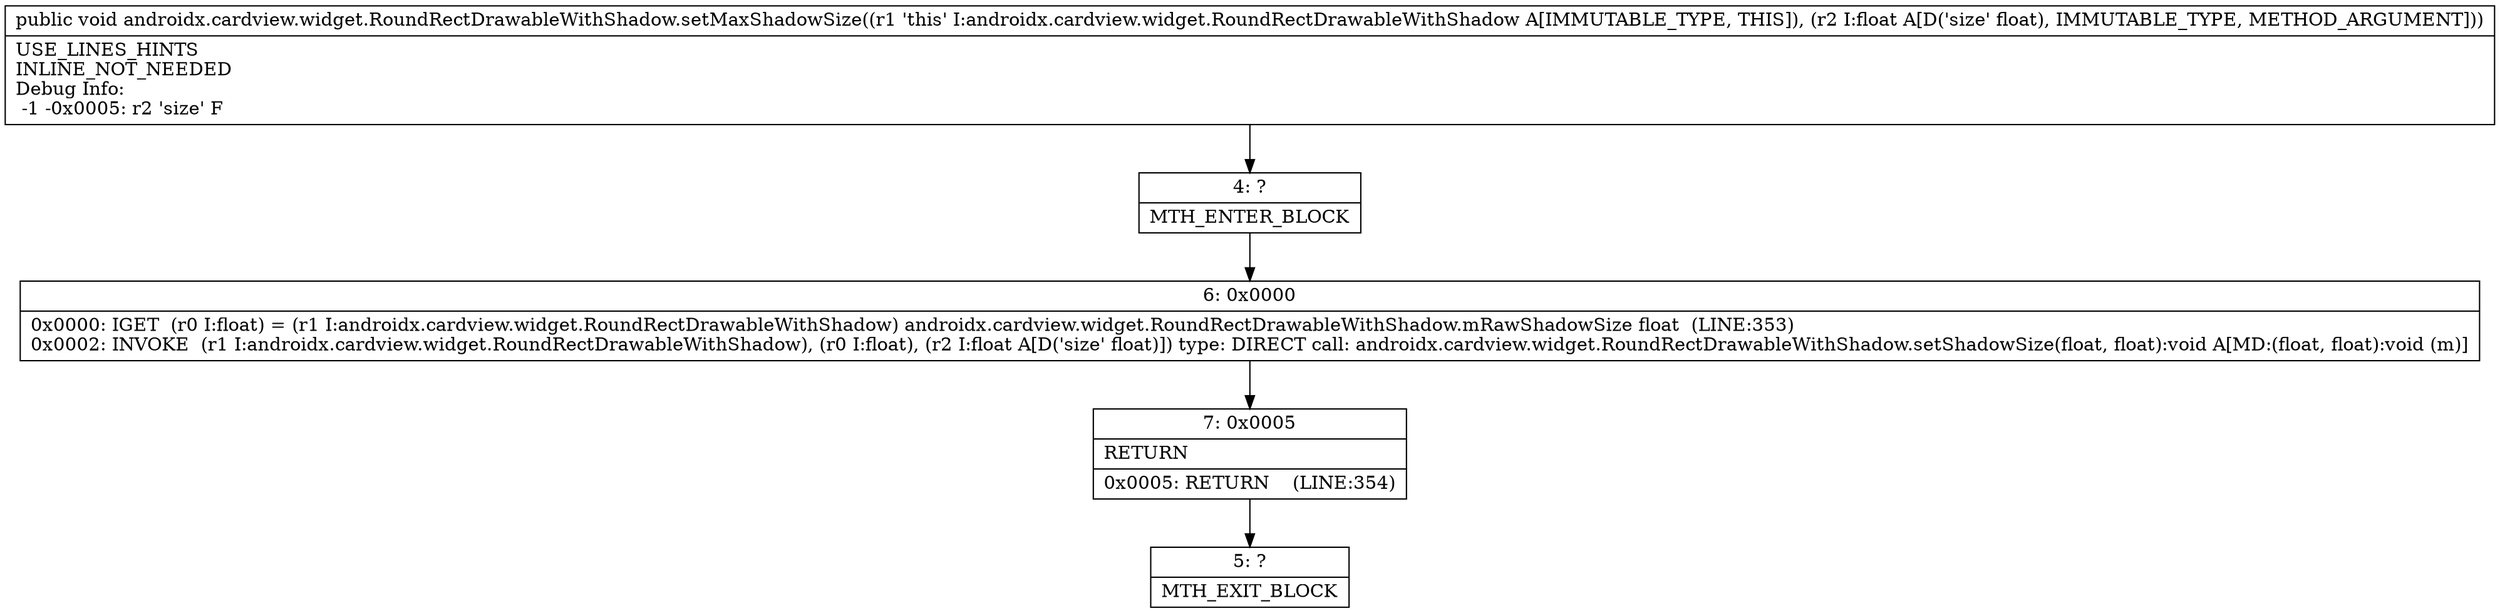 digraph "CFG forandroidx.cardview.widget.RoundRectDrawableWithShadow.setMaxShadowSize(F)V" {
Node_4 [shape=record,label="{4\:\ ?|MTH_ENTER_BLOCK\l}"];
Node_6 [shape=record,label="{6\:\ 0x0000|0x0000: IGET  (r0 I:float) = (r1 I:androidx.cardview.widget.RoundRectDrawableWithShadow) androidx.cardview.widget.RoundRectDrawableWithShadow.mRawShadowSize float  (LINE:353)\l0x0002: INVOKE  (r1 I:androidx.cardview.widget.RoundRectDrawableWithShadow), (r0 I:float), (r2 I:float A[D('size' float)]) type: DIRECT call: androidx.cardview.widget.RoundRectDrawableWithShadow.setShadowSize(float, float):void A[MD:(float, float):void (m)]\l}"];
Node_7 [shape=record,label="{7\:\ 0x0005|RETURN\l|0x0005: RETURN    (LINE:354)\l}"];
Node_5 [shape=record,label="{5\:\ ?|MTH_EXIT_BLOCK\l}"];
MethodNode[shape=record,label="{public void androidx.cardview.widget.RoundRectDrawableWithShadow.setMaxShadowSize((r1 'this' I:androidx.cardview.widget.RoundRectDrawableWithShadow A[IMMUTABLE_TYPE, THIS]), (r2 I:float A[D('size' float), IMMUTABLE_TYPE, METHOD_ARGUMENT]))  | USE_LINES_HINTS\lINLINE_NOT_NEEDED\lDebug Info:\l  \-1 \-0x0005: r2 'size' F\l}"];
MethodNode -> Node_4;Node_4 -> Node_6;
Node_6 -> Node_7;
Node_7 -> Node_5;
}


